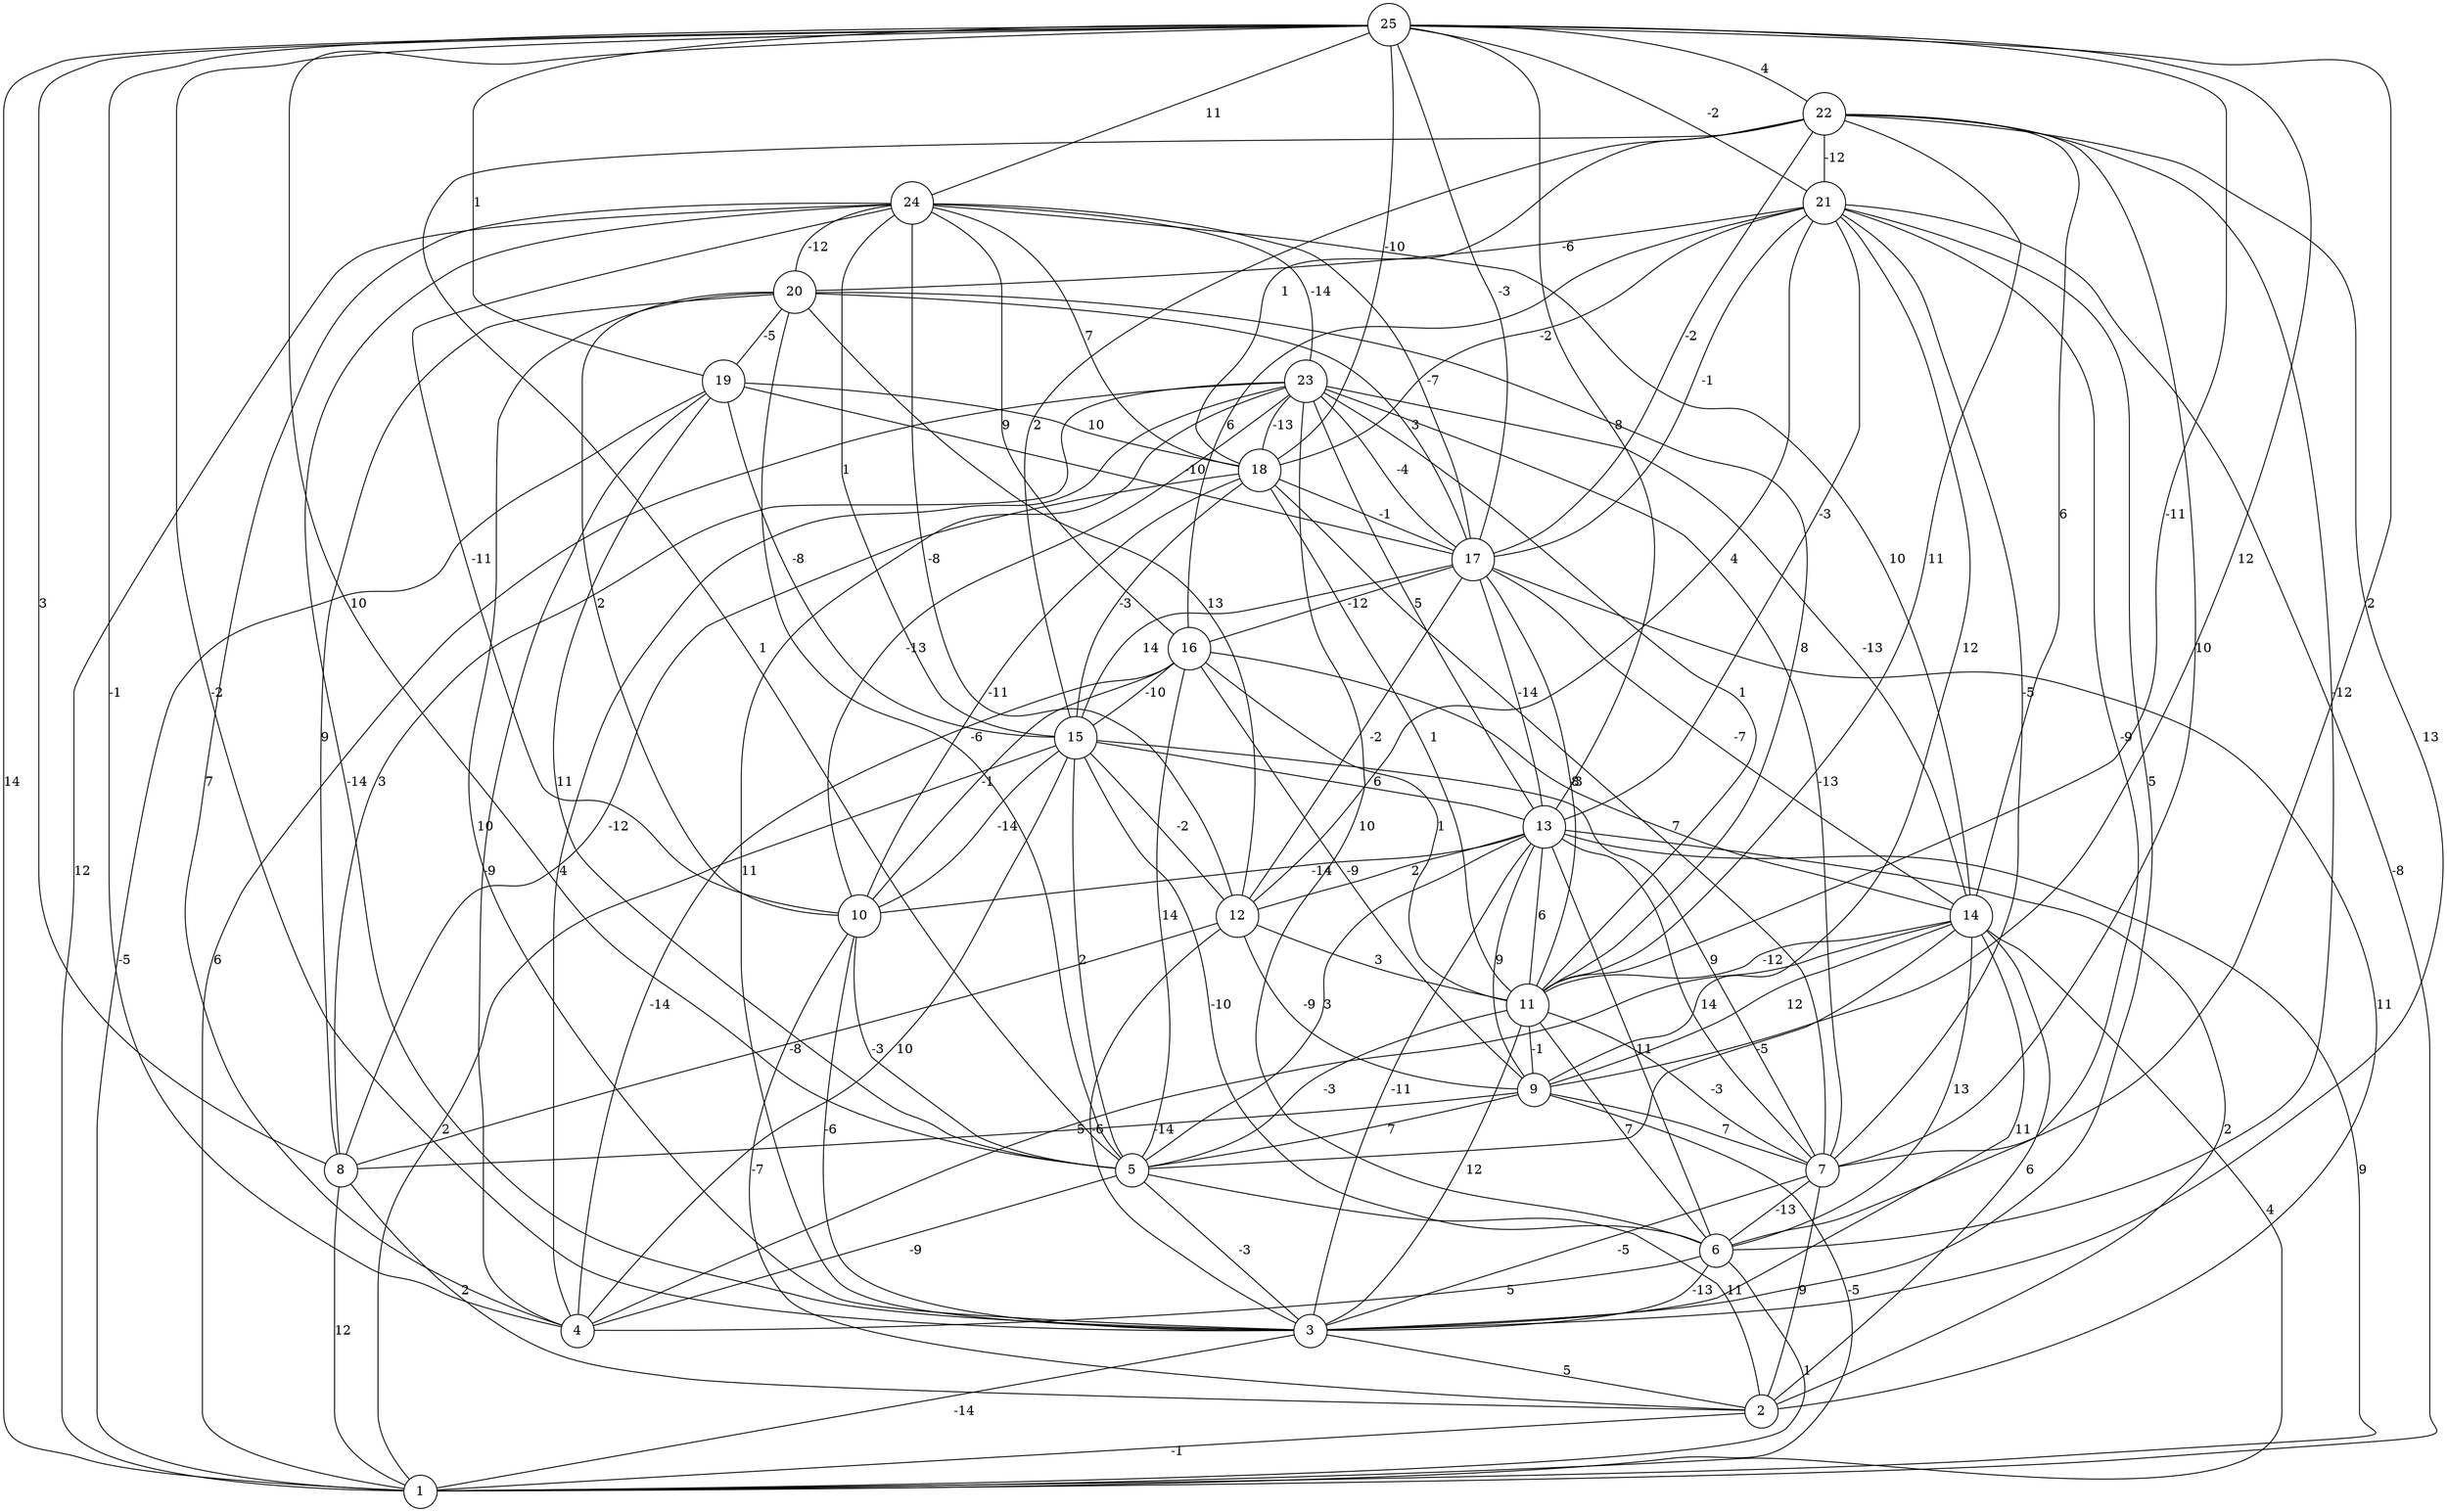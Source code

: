graph { 
	 fontname="Helvetica,Arial,sans-serif" 
	 node [shape = circle]; 
	 25 -- 1 [label = "14"];
	 25 -- 3 [label = "-2"];
	 25 -- 4 [label = "-1"];
	 25 -- 5 [label = "10"];
	 25 -- 7 [label = "2"];
	 25 -- 8 [label = "3"];
	 25 -- 9 [label = "12"];
	 25 -- 11 [label = "-11"];
	 25 -- 13 [label = "8"];
	 25 -- 17 [label = "-3"];
	 25 -- 18 [label = "-10"];
	 25 -- 19 [label = "1"];
	 25 -- 21 [label = "-2"];
	 25 -- 22 [label = "4"];
	 25 -- 24 [label = "11"];
	 24 -- 1 [label = "12"];
	 24 -- 3 [label = "-14"];
	 24 -- 4 [label = "7"];
	 24 -- 10 [label = "-11"];
	 24 -- 12 [label = "-8"];
	 24 -- 14 [label = "10"];
	 24 -- 15 [label = "1"];
	 24 -- 16 [label = "9"];
	 24 -- 17 [label = "-7"];
	 24 -- 18 [label = "7"];
	 24 -- 20 [label = "-12"];
	 24 -- 23 [label = "-14"];
	 23 -- 1 [label = "6"];
	 23 -- 3 [label = "11"];
	 23 -- 4 [label = "4"];
	 23 -- 6 [label = "10"];
	 23 -- 7 [label = "-13"];
	 23 -- 8 [label = "3"];
	 23 -- 10 [label = "-13"];
	 23 -- 11 [label = "1"];
	 23 -- 13 [label = "5"];
	 23 -- 14 [label = "-13"];
	 23 -- 17 [label = "-4"];
	 23 -- 18 [label = "-13"];
	 22 -- 3 [label = "13"];
	 22 -- 5 [label = "1"];
	 22 -- 6 [label = "-12"];
	 22 -- 7 [label = "10"];
	 22 -- 11 [label = "11"];
	 22 -- 14 [label = "6"];
	 22 -- 15 [label = "2"];
	 22 -- 17 [label = "-2"];
	 22 -- 18 [label = "1"];
	 22 -- 21 [label = "-12"];
	 21 -- 1 [label = "-8"];
	 21 -- 3 [label = "5"];
	 21 -- 6 [label = "-9"];
	 21 -- 7 [label = "-5"];
	 21 -- 9 [label = "12"];
	 21 -- 12 [label = "4"];
	 21 -- 13 [label = "-3"];
	 21 -- 16 [label = "6"];
	 21 -- 17 [label = "-1"];
	 21 -- 18 [label = "-2"];
	 21 -- 20 [label = "-6"];
	 20 -- 3 [label = "10"];
	 20 -- 5 [label = "-6"];
	 20 -- 8 [label = "9"];
	 20 -- 10 [label = "2"];
	 20 -- 11 [label = "8"];
	 20 -- 12 [label = "13"];
	 20 -- 17 [label = "3"];
	 20 -- 19 [label = "-5"];
	 19 -- 1 [label = "-5"];
	 19 -- 4 [label = "-9"];
	 19 -- 5 [label = "11"];
	 19 -- 15 [label = "-8"];
	 19 -- 17 [label = "-10"];
	 19 -- 18 [label = "10"];
	 18 -- 7 [label = "7"];
	 18 -- 8 [label = "-12"];
	 18 -- 10 [label = "-11"];
	 18 -- 11 [label = "1"];
	 18 -- 15 [label = "-3"];
	 18 -- 17 [label = "-1"];
	 17 -- 2 [label = "11"];
	 17 -- 11 [label = "8"];
	 17 -- 12 [label = "-2"];
	 17 -- 13 [label = "-14"];
	 17 -- 14 [label = "-7"];
	 17 -- 15 [label = "14"];
	 17 -- 16 [label = "-12"];
	 16 -- 4 [label = "-14"];
	 16 -- 5 [label = "14"];
	 16 -- 9 [label = "-9"];
	 16 -- 10 [label = "-1"];
	 16 -- 11 [label = "1"];
	 16 -- 14 [label = "-3"];
	 16 -- 15 [label = "-10"];
	 15 -- 1 [label = "2"];
	 15 -- 4 [label = "10"];
	 15 -- 5 [label = "2"];
	 15 -- 6 [label = "-10"];
	 15 -- 7 [label = "9"];
	 15 -- 10 [label = "-14"];
	 15 -- 12 [label = "-2"];
	 15 -- 13 [label = "6"];
	 14 -- 1 [label = "4"];
	 14 -- 2 [label = "6"];
	 14 -- 3 [label = "11"];
	 14 -- 4 [label = "5"];
	 14 -- 5 [label = "-5"];
	 14 -- 6 [label = "13"];
	 14 -- 9 [label = "12"];
	 14 -- 11 [label = "-12"];
	 13 -- 1 [label = "9"];
	 13 -- 2 [label = "2"];
	 13 -- 3 [label = "-11"];
	 13 -- 5 [label = "3"];
	 13 -- 6 [label = "11"];
	 13 -- 7 [label = "14"];
	 13 -- 9 [label = "9"];
	 13 -- 10 [label = "-14"];
	 13 -- 11 [label = "6"];
	 13 -- 12 [label = "2"];
	 12 -- 3 [label = "-6"];
	 12 -- 8 [label = "-8"];
	 12 -- 9 [label = "-9"];
	 12 -- 11 [label = "3"];
	 11 -- 3 [label = "12"];
	 11 -- 5 [label = "-3"];
	 11 -- 6 [label = "7"];
	 11 -- 7 [label = "-3"];
	 11 -- 9 [label = "-1"];
	 10 -- 2 [label = "-7"];
	 10 -- 3 [label = "-6"];
	 10 -- 5 [label = "-3"];
	 9 -- 1 [label = "-5"];
	 9 -- 5 [label = "7"];
	 9 -- 7 [label = "7"];
	 9 -- 8 [label = "-14"];
	 8 -- 1 [label = "12"];
	 8 -- 2 [label = "2"];
	 7 -- 2 [label = "9"];
	 7 -- 3 [label = "-5"];
	 7 -- 6 [label = "-13"];
	 6 -- 1 [label = "1"];
	 6 -- 3 [label = "-13"];
	 6 -- 4 [label = "5"];
	 5 -- 2 [label = "11"];
	 5 -- 3 [label = "-3"];
	 5 -- 4 [label = "-9"];
	 3 -- 1 [label = "-14"];
	 3 -- 2 [label = "5"];
	 2 -- 1 [label = "-1"];
	 1;
	 2;
	 3;
	 4;
	 5;
	 6;
	 7;
	 8;
	 9;
	 10;
	 11;
	 12;
	 13;
	 14;
	 15;
	 16;
	 17;
	 18;
	 19;
	 20;
	 21;
	 22;
	 23;
	 24;
	 25;
}
